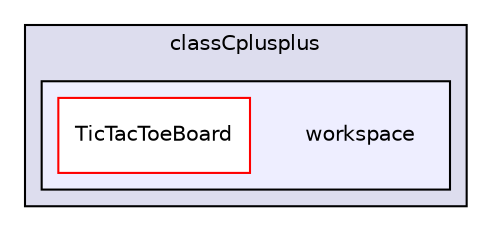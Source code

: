 digraph "/Users/karim/Documents/classCplusplus/workspace" {
  compound=true
  node [ fontsize="10", fontname="Helvetica"];
  edge [ labelfontsize="10", labelfontname="Helvetica"];
  subgraph clusterdir_68943ed6397d5ce8ef790b12e1f08109 {
    graph [ bgcolor="#ddddee", pencolor="black", label="classCplusplus" fontname="Helvetica", fontsize="10", URL="dir_68943ed6397d5ce8ef790b12e1f08109.html"]
  subgraph clusterdir_a8fad7ba84373ab3527e56db224ac553 {
    graph [ bgcolor="#eeeeff", pencolor="black", label="" URL="dir_a8fad7ba84373ab3527e56db224ac553.html"];
    dir_a8fad7ba84373ab3527e56db224ac553 [shape=plaintext label="workspace"];
    dir_77c0a3b8e591baf372ead80ef1d03303 [shape=box label="TicTacToeBoard" color="red" fillcolor="white" style="filled" URL="dir_77c0a3b8e591baf372ead80ef1d03303.html"];
  }
  }
}
